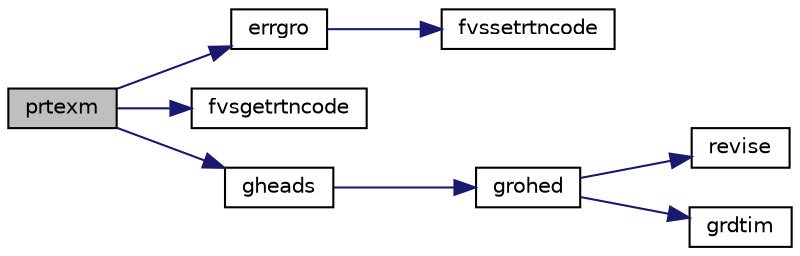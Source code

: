 digraph "prtexm"
{
  edge [fontname="Helvetica",fontsize="10",labelfontname="Helvetica",labelfontsize="10"];
  node [fontname="Helvetica",fontsize="10",shape=record];
  rankdir="LR";
  Node1 [label="prtexm",height=0.2,width=0.4,color="black", fillcolor="grey75", style="filled", fontcolor="black"];
  Node1 -> Node2 [color="midnightblue",fontsize="10",style="solid",fontname="Helvetica"];
  Node2 [label="errgro",height=0.2,width=0.4,color="black", fillcolor="white", style="filled",URL="$errgro_8f.html#a638bc8982f252f2894cb512c31d9890a"];
  Node2 -> Node3 [color="midnightblue",fontsize="10",style="solid",fontname="Helvetica"];
  Node3 [label="fvssetrtncode",height=0.2,width=0.4,color="black", fillcolor="white", style="filled",URL="$cmdline_8f.html#a079170808ee3336a99645e9e57dfe5a9"];
  Node1 -> Node4 [color="midnightblue",fontsize="10",style="solid",fontname="Helvetica"];
  Node4 [label="fvsgetrtncode",height=0.2,width=0.4,color="black", fillcolor="white", style="filled",URL="$cmdline_8f.html#a0772cb6ab1daa15981fb8fcb46971c27"];
  Node1 -> Node5 [color="midnightblue",fontsize="10",style="solid",fontname="Helvetica"];
  Node5 [label="gheads",height=0.2,width=0.4,color="black", fillcolor="white", style="filled",URL="$gheads_8f.html#a7d6a0ee27c8eaf2bbb9b5e1883308c87"];
  Node5 -> Node6 [color="midnightblue",fontsize="10",style="solid",fontname="Helvetica"];
  Node6 [label="grohed",height=0.2,width=0.4,color="black", fillcolor="white", style="filled",URL="$grohed_8f.html#a208663aece1e7b7a8133af6dd40d5468"];
  Node6 -> Node7 [color="midnightblue",fontsize="10",style="solid",fontname="Helvetica"];
  Node7 [label="revise",height=0.2,width=0.4,color="black", fillcolor="white", style="filled",URL="$revise_8f.html#a760f6639eabbb44bc7694760f0598231"];
  Node6 -> Node8 [color="midnightblue",fontsize="10",style="solid",fontname="Helvetica"];
  Node8 [label="grdtim",height=0.2,width=0.4,color="black", fillcolor="white", style="filled",URL="$grdtim_8f.html#ad10217068165ab4b799e84db9a37e052"];
}
